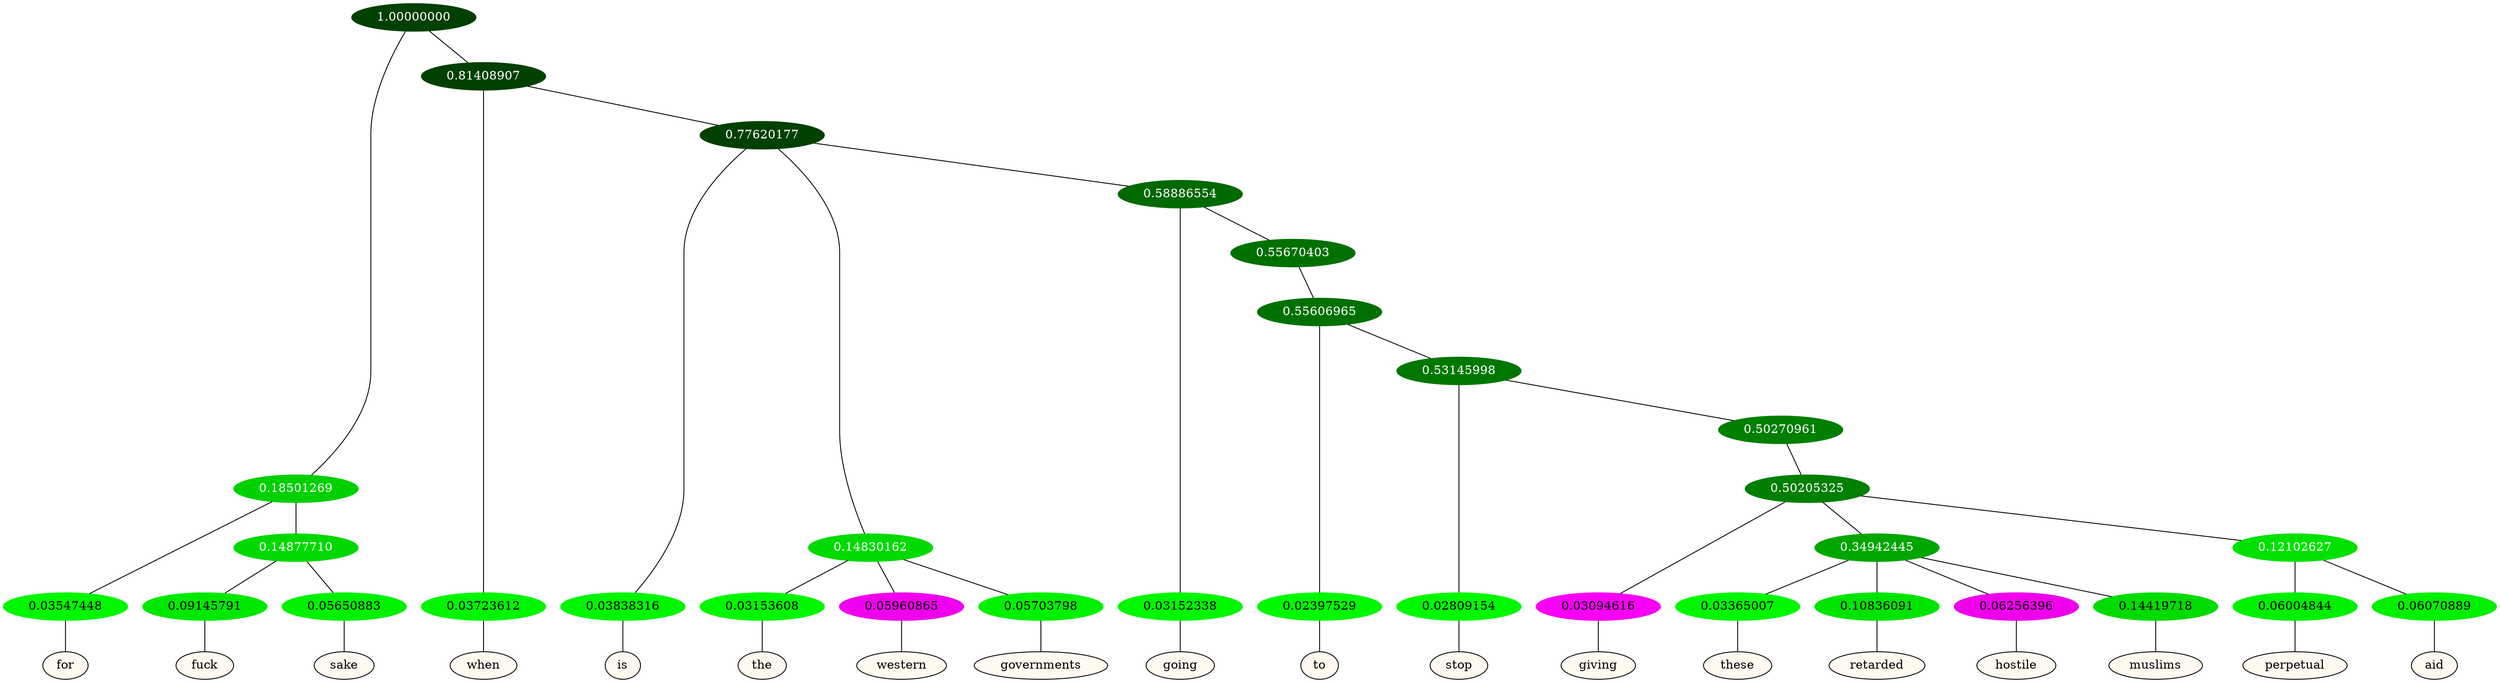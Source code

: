 graph {
	node [format=png height=0.15 nodesep=0.001 ordering=out overlap=prism overlap_scaling=0.01 ranksep=0.001 ratio=0.2 style=filled width=0.15]
	{
		rank=same
		a_w_3 [label=for color=black fillcolor=floralwhite style="filled,solid"]
		a_w_7 [label=fuck color=black fillcolor=floralwhite style="filled,solid"]
		a_w_8 [label=sake color=black fillcolor=floralwhite style="filled,solid"]
		a_w_5 [label=when color=black fillcolor=floralwhite style="filled,solid"]
		a_w_9 [label=is color=black fillcolor=floralwhite style="filled,solid"]
		a_w_12 [label=the color=black fillcolor=floralwhite style="filled,solid"]
		a_w_13 [label=western color=black fillcolor=floralwhite style="filled,solid"]
		a_w_14 [label=governments color=black fillcolor=floralwhite style="filled,solid"]
		a_w_15 [label=going color=black fillcolor=floralwhite style="filled,solid"]
		a_w_18 [label=to color=black fillcolor=floralwhite style="filled,solid"]
		a_w_20 [label=stop color=black fillcolor=floralwhite style="filled,solid"]
		a_w_23 [label=giving color=black fillcolor=floralwhite style="filled,solid"]
		a_w_26 [label=these color=black fillcolor=floralwhite style="filled,solid"]
		a_w_27 [label=retarded color=black fillcolor=floralwhite style="filled,solid"]
		a_w_28 [label=hostile color=black fillcolor=floralwhite style="filled,solid"]
		a_w_29 [label=muslims color=black fillcolor=floralwhite style="filled,solid"]
		a_w_30 [label=perpetual color=black fillcolor=floralwhite style="filled,solid"]
		a_w_31 [label=aid color=black fillcolor=floralwhite style="filled,solid"]
	}
	a_n_3 -- a_w_3
	a_n_7 -- a_w_7
	a_n_8 -- a_w_8
	a_n_5 -- a_w_5
	a_n_9 -- a_w_9
	a_n_12 -- a_w_12
	a_n_13 -- a_w_13
	a_n_14 -- a_w_14
	a_n_15 -- a_w_15
	a_n_18 -- a_w_18
	a_n_20 -- a_w_20
	a_n_23 -- a_w_23
	a_n_26 -- a_w_26
	a_n_27 -- a_w_27
	a_n_28 -- a_w_28
	a_n_29 -- a_w_29
	a_n_30 -- a_w_30
	a_n_31 -- a_w_31
	{
		rank=same
		a_n_3 [label=0.03547448 color="0.334 1.000 0.965" fontcolor=black]
		a_n_7 [label=0.09145791 color="0.334 1.000 0.909" fontcolor=black]
		a_n_8 [label=0.05650883 color="0.334 1.000 0.943" fontcolor=black]
		a_n_5 [label=0.03723612 color="0.334 1.000 0.963" fontcolor=black]
		a_n_9 [label=0.03838316 color="0.334 1.000 0.962" fontcolor=black]
		a_n_12 [label=0.03153608 color="0.334 1.000 0.968" fontcolor=black]
		a_n_13 [label=0.05960865 color="0.835 1.000 0.940" fontcolor=black]
		a_n_14 [label=0.05703798 color="0.334 1.000 0.943" fontcolor=black]
		a_n_15 [label=0.03152338 color="0.334 1.000 0.968" fontcolor=black]
		a_n_18 [label=0.02397529 color="0.334 1.000 0.976" fontcolor=black]
		a_n_20 [label=0.02809154 color="0.334 1.000 0.972" fontcolor=black]
		a_n_23 [label=0.03094616 color="0.835 1.000 0.969" fontcolor=black]
		a_n_26 [label=0.03365007 color="0.334 1.000 0.966" fontcolor=black]
		a_n_27 [label=0.10836091 color="0.334 1.000 0.892" fontcolor=black]
		a_n_28 [label=0.06256396 color="0.835 1.000 0.937" fontcolor=black]
		a_n_29 [label=0.14419718 color="0.334 1.000 0.856" fontcolor=black]
		a_n_30 [label=0.06004844 color="0.334 1.000 0.940" fontcolor=black]
		a_n_31 [label=0.06070889 color="0.334 1.000 0.939" fontcolor=black]
	}
	a_n_0 [label=1.00000000 color="0.334 1.000 0.250" fontcolor=grey99]
	a_n_1 [label=0.18501269 color="0.334 1.000 0.815" fontcolor=grey99]
	a_n_0 -- a_n_1
	a_n_2 [label=0.81408907 color="0.334 1.000 0.250" fontcolor=grey99]
	a_n_0 -- a_n_2
	a_n_1 -- a_n_3
	a_n_4 [label=0.14877710 color="0.334 1.000 0.851" fontcolor=grey99]
	a_n_1 -- a_n_4
	a_n_2 -- a_n_5
	a_n_6 [label=0.77620177 color="0.334 1.000 0.250" fontcolor=grey99]
	a_n_2 -- a_n_6
	a_n_4 -- a_n_7
	a_n_4 -- a_n_8
	a_n_6 -- a_n_9
	a_n_10 [label=0.14830162 color="0.334 1.000 0.852" fontcolor=grey99]
	a_n_6 -- a_n_10
	a_n_11 [label=0.58886554 color="0.334 1.000 0.411" fontcolor=grey99]
	a_n_6 -- a_n_11
	a_n_10 -- a_n_12
	a_n_10 -- a_n_13
	a_n_10 -- a_n_14
	a_n_11 -- a_n_15
	a_n_16 [label=0.55670403 color="0.334 1.000 0.443" fontcolor=grey99]
	a_n_11 -- a_n_16
	a_n_17 [label=0.55606965 color="0.334 1.000 0.444" fontcolor=grey99]
	a_n_16 -- a_n_17
	a_n_17 -- a_n_18
	a_n_19 [label=0.53145998 color="0.334 1.000 0.469" fontcolor=grey99]
	a_n_17 -- a_n_19
	a_n_19 -- a_n_20
	a_n_21 [label=0.50270961 color="0.334 1.000 0.497" fontcolor=grey99]
	a_n_19 -- a_n_21
	a_n_22 [label=0.50205325 color="0.334 1.000 0.498" fontcolor=grey99]
	a_n_21 -- a_n_22
	a_n_22 -- a_n_23
	a_n_24 [label=0.34942445 color="0.334 1.000 0.651" fontcolor=grey99]
	a_n_22 -- a_n_24
	a_n_25 [label=0.12102627 color="0.334 1.000 0.879" fontcolor=grey99]
	a_n_22 -- a_n_25
	a_n_24 -- a_n_26
	a_n_24 -- a_n_27
	a_n_24 -- a_n_28
	a_n_24 -- a_n_29
	a_n_25 -- a_n_30
	a_n_25 -- a_n_31
}
